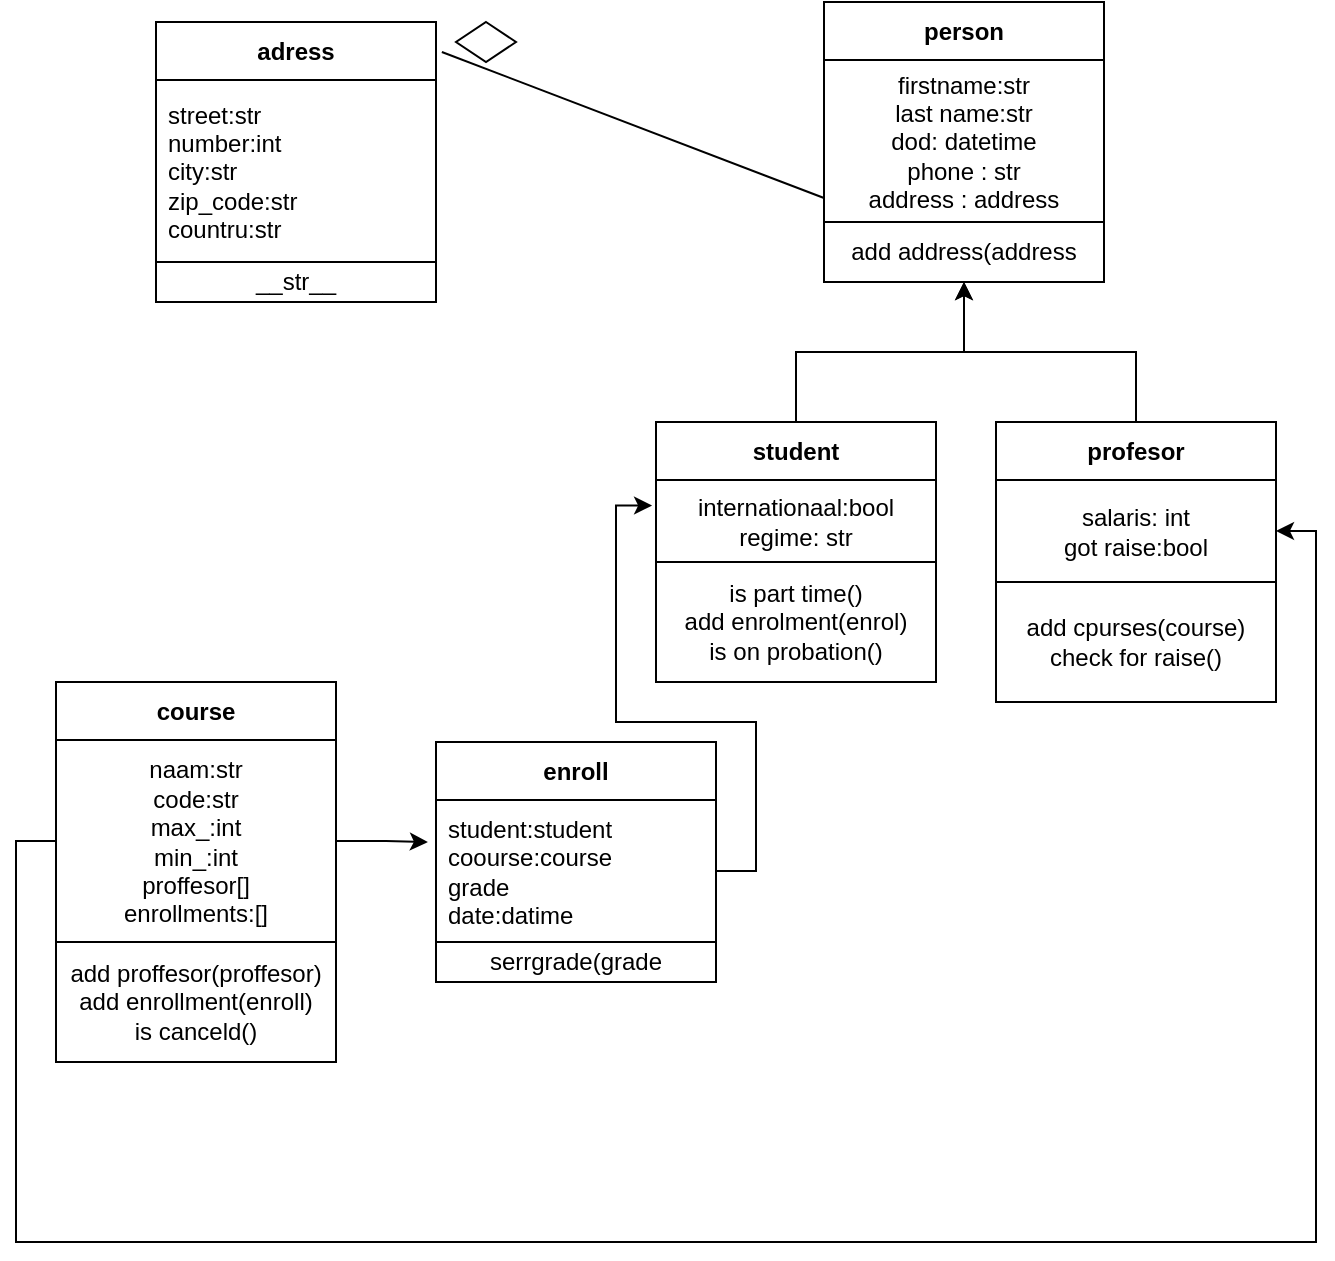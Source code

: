 <mxfile version="22.1.7" type="device">
  <diagram name="Pagina-1" id="fjL9mOzM0chTjMlVat9L">
    <mxGraphModel dx="1674" dy="750" grid="1" gridSize="10" guides="1" tooltips="1" connect="1" arrows="1" fold="1" page="1" pageScale="1" pageWidth="827" pageHeight="1169" math="0" shadow="0">
      <root>
        <mxCell id="0" />
        <mxCell id="1" parent="0" />
        <mxCell id="7tJwHalihQXQ9AF6Vu-U-1" value="adress" style="swimlane;fontStyle=1;align=center;verticalAlign=middle;childLayout=stackLayout;horizontal=1;startSize=29;horizontalStack=0;resizeParent=1;resizeParentMax=0;resizeLast=0;collapsible=0;marginBottom=0;html=1;whiteSpace=wrap;" vertex="1" parent="1">
          <mxGeometry x="80" y="40" width="140" height="140" as="geometry" />
        </mxCell>
        <mxCell id="7tJwHalihQXQ9AF6Vu-U-3" value="street:str&lt;br&gt;number:int&lt;br&gt;city:str&lt;br&gt;zip_code:str&lt;br&gt;countru:str" style="text;html=1;strokeColor=none;fillColor=none;align=left;verticalAlign=middle;spacingLeft=4;spacingRight=4;overflow=hidden;rotatable=0;points=[[0,0.5],[1,0.5]];portConstraint=eastwest;whiteSpace=wrap;" vertex="1" parent="7tJwHalihQXQ9AF6Vu-U-1">
          <mxGeometry y="29" width="140" height="91" as="geometry" />
        </mxCell>
        <mxCell id="7tJwHalihQXQ9AF6Vu-U-10" value="__str__" style="rounded=0;whiteSpace=wrap;html=1;" vertex="1" parent="7tJwHalihQXQ9AF6Vu-U-1">
          <mxGeometry y="120" width="140" height="20" as="geometry" />
        </mxCell>
        <mxCell id="7tJwHalihQXQ9AF6Vu-U-5" value="person" style="swimlane;fontStyle=1;align=center;verticalAlign=middle;childLayout=stackLayout;horizontal=1;startSize=29;horizontalStack=0;resizeParent=1;resizeParentMax=0;resizeLast=0;collapsible=0;marginBottom=0;html=1;whiteSpace=wrap;" vertex="1" parent="1">
          <mxGeometry x="414" y="30" width="140" height="140" as="geometry" />
        </mxCell>
        <mxCell id="7tJwHalihQXQ9AF6Vu-U-6" value="firstname:str&lt;br&gt;last name:str&lt;br&gt;dod: datetime&lt;br&gt;phone : str&lt;br&gt;address : address" style="text;html=1;strokeColor=none;fillColor=none;align=center;verticalAlign=middle;spacingLeft=4;spacingRight=4;overflow=hidden;rotatable=0;points=[[0,0.5],[1,0.5]];portConstraint=eastwest;whiteSpace=wrap;" vertex="1" parent="7tJwHalihQXQ9AF6Vu-U-5">
          <mxGeometry y="29" width="140" height="81" as="geometry" />
        </mxCell>
        <mxCell id="7tJwHalihQXQ9AF6Vu-U-9" value="add address(address" style="rounded=0;whiteSpace=wrap;html=1;" vertex="1" parent="7tJwHalihQXQ9AF6Vu-U-5">
          <mxGeometry y="110" width="140" height="30" as="geometry" />
        </mxCell>
        <mxCell id="7tJwHalihQXQ9AF6Vu-U-12" value="" style="endArrow=none;html=1;rounded=0;exitX=1.021;exitY=0.107;exitDx=0;exitDy=0;exitPerimeter=0;entryX=0;entryY=0.852;entryDx=0;entryDy=0;entryPerimeter=0;" edge="1" parent="1" source="7tJwHalihQXQ9AF6Vu-U-1" target="7tJwHalihQXQ9AF6Vu-U-6">
          <mxGeometry width="50" height="50" relative="1" as="geometry">
            <mxPoint x="390" y="410" as="sourcePoint" />
            <mxPoint x="440" y="360" as="targetPoint" />
          </mxGeometry>
        </mxCell>
        <mxCell id="7tJwHalihQXQ9AF6Vu-U-13" value="" style="rhombus;whiteSpace=wrap;html=1;" vertex="1" parent="1">
          <mxGeometry x="230" y="40" width="30" height="20" as="geometry" />
        </mxCell>
        <mxCell id="7tJwHalihQXQ9AF6Vu-U-29" style="edgeStyle=orthogonalEdgeStyle;rounded=0;orthogonalLoop=1;jettySize=auto;html=1;entryX=0.5;entryY=1;entryDx=0;entryDy=0;" edge="1" parent="1" source="7tJwHalihQXQ9AF6Vu-U-14" target="7tJwHalihQXQ9AF6Vu-U-5">
          <mxGeometry relative="1" as="geometry" />
        </mxCell>
        <mxCell id="7tJwHalihQXQ9AF6Vu-U-14" value="student" style="swimlane;fontStyle=1;align=center;verticalAlign=middle;childLayout=stackLayout;horizontal=1;startSize=29;horizontalStack=0;resizeParent=1;resizeParentMax=0;resizeLast=0;collapsible=0;marginBottom=0;html=1;whiteSpace=wrap;" vertex="1" parent="1">
          <mxGeometry x="330" y="240" width="140" height="130" as="geometry" />
        </mxCell>
        <mxCell id="7tJwHalihQXQ9AF6Vu-U-15" value="internationaal:bool&lt;br&gt;regime: str&lt;br&gt;" style="text;html=1;strokeColor=none;fillColor=none;align=center;verticalAlign=middle;spacingLeft=4;spacingRight=4;overflow=hidden;rotatable=0;points=[[0,0.5],[1,0.5]];portConstraint=eastwest;whiteSpace=wrap;" vertex="1" parent="7tJwHalihQXQ9AF6Vu-U-14">
          <mxGeometry y="29" width="140" height="41" as="geometry" />
        </mxCell>
        <mxCell id="7tJwHalihQXQ9AF6Vu-U-41" value="is part time()&lt;br&gt;add enrolment(enrol)&lt;br&gt;is on probation()" style="rounded=0;whiteSpace=wrap;html=1;" vertex="1" parent="7tJwHalihQXQ9AF6Vu-U-14">
          <mxGeometry y="70" width="140" height="60" as="geometry" />
        </mxCell>
        <mxCell id="7tJwHalihQXQ9AF6Vu-U-42" style="edgeStyle=orthogonalEdgeStyle;rounded=0;orthogonalLoop=1;jettySize=auto;html=1;exitX=0.5;exitY=1;exitDx=0;exitDy=0;" edge="1" parent="7tJwHalihQXQ9AF6Vu-U-14" source="7tJwHalihQXQ9AF6Vu-U-41" target="7tJwHalihQXQ9AF6Vu-U-41">
          <mxGeometry relative="1" as="geometry" />
        </mxCell>
        <mxCell id="7tJwHalihQXQ9AF6Vu-U-32" style="edgeStyle=orthogonalEdgeStyle;rounded=0;orthogonalLoop=1;jettySize=auto;html=1;entryX=0.5;entryY=1;entryDx=0;entryDy=0;" edge="1" parent="1" source="7tJwHalihQXQ9AF6Vu-U-17" target="7tJwHalihQXQ9AF6Vu-U-5">
          <mxGeometry relative="1" as="geometry" />
        </mxCell>
        <mxCell id="7tJwHalihQXQ9AF6Vu-U-17" value="profesor" style="swimlane;fontStyle=1;align=center;verticalAlign=middle;childLayout=stackLayout;horizontal=1;startSize=29;horizontalStack=0;resizeParent=1;resizeParentMax=0;resizeLast=0;collapsible=0;marginBottom=0;html=1;whiteSpace=wrap;" vertex="1" parent="1">
          <mxGeometry x="500" y="240" width="140" height="140" as="geometry" />
        </mxCell>
        <mxCell id="7tJwHalihQXQ9AF6Vu-U-18" value="salaris: int&lt;br&gt;got raise:bool" style="text;html=1;strokeColor=none;fillColor=none;align=center;verticalAlign=middle;spacingLeft=4;spacingRight=4;overflow=hidden;rotatable=0;points=[[0,0.5],[1,0.5]];portConstraint=eastwest;whiteSpace=wrap;" vertex="1" parent="7tJwHalihQXQ9AF6Vu-U-17">
          <mxGeometry y="29" width="140" height="51" as="geometry" />
        </mxCell>
        <mxCell id="7tJwHalihQXQ9AF6Vu-U-43" value="add cpurses(course)&lt;br&gt;check for raise()" style="rounded=0;whiteSpace=wrap;html=1;" vertex="1" parent="7tJwHalihQXQ9AF6Vu-U-17">
          <mxGeometry y="80" width="140" height="60" as="geometry" />
        </mxCell>
        <mxCell id="7tJwHalihQXQ9AF6Vu-U-22" value="enroll" style="swimlane;fontStyle=1;align=center;verticalAlign=middle;childLayout=stackLayout;horizontal=1;startSize=29;horizontalStack=0;resizeParent=1;resizeParentMax=0;resizeLast=0;collapsible=0;marginBottom=0;html=1;whiteSpace=wrap;" vertex="1" parent="1">
          <mxGeometry x="220" y="400" width="140" height="120" as="geometry" />
        </mxCell>
        <mxCell id="7tJwHalihQXQ9AF6Vu-U-24" value="student:student&lt;br&gt;coourse:course&lt;br&gt;grade&lt;br&gt;date:datime" style="text;html=1;strokeColor=none;fillColor=none;align=left;verticalAlign=middle;spacingLeft=4;spacingRight=4;overflow=hidden;rotatable=0;points=[[0,0.5],[1,0.5]];portConstraint=eastwest;whiteSpace=wrap;" vertex="1" parent="7tJwHalihQXQ9AF6Vu-U-22">
          <mxGeometry y="29" width="140" height="71" as="geometry" />
        </mxCell>
        <mxCell id="7tJwHalihQXQ9AF6Vu-U-34" value="serrgrade(grade" style="rounded=0;whiteSpace=wrap;html=1;" vertex="1" parent="7tJwHalihQXQ9AF6Vu-U-22">
          <mxGeometry y="100" width="140" height="20" as="geometry" />
        </mxCell>
        <mxCell id="7tJwHalihQXQ9AF6Vu-U-25" value="course" style="swimlane;fontStyle=1;align=center;verticalAlign=middle;childLayout=stackLayout;horizontal=1;startSize=29;horizontalStack=0;resizeParent=1;resizeParentMax=0;resizeLast=0;collapsible=0;marginBottom=0;html=1;whiteSpace=wrap;" vertex="1" parent="1">
          <mxGeometry x="30" y="370" width="140" height="190" as="geometry" />
        </mxCell>
        <mxCell id="7tJwHalihQXQ9AF6Vu-U-26" value="naam:str&lt;br&gt;code:str&lt;br&gt;max_:int&lt;br&gt;min_:int&lt;br&gt;proffesor[]&lt;br&gt;enrollments:[]" style="text;html=1;strokeColor=none;fillColor=none;align=center;verticalAlign=middle;spacingLeft=4;spacingRight=4;overflow=hidden;rotatable=0;points=[[0,0.5],[1,0.5]];portConstraint=eastwest;whiteSpace=wrap;" vertex="1" parent="7tJwHalihQXQ9AF6Vu-U-25">
          <mxGeometry y="29" width="140" height="101" as="geometry" />
        </mxCell>
        <mxCell id="7tJwHalihQXQ9AF6Vu-U-33" value="add proffesor(proffesor)&lt;br&gt;add enrollment(enroll)&lt;br&gt;is canceld()" style="rounded=0;whiteSpace=wrap;html=1;" vertex="1" parent="7tJwHalihQXQ9AF6Vu-U-25">
          <mxGeometry y="130" width="140" height="60" as="geometry" />
        </mxCell>
        <mxCell id="7tJwHalihQXQ9AF6Vu-U-37" style="edgeStyle=orthogonalEdgeStyle;rounded=0;orthogonalLoop=1;jettySize=auto;html=1;entryX=-0.029;entryY=0.296;entryDx=0;entryDy=0;entryPerimeter=0;" edge="1" parent="1" source="7tJwHalihQXQ9AF6Vu-U-26" target="7tJwHalihQXQ9AF6Vu-U-24">
          <mxGeometry relative="1" as="geometry" />
        </mxCell>
        <mxCell id="7tJwHalihQXQ9AF6Vu-U-38" style="edgeStyle=orthogonalEdgeStyle;rounded=0;orthogonalLoop=1;jettySize=auto;html=1;entryX=-0.014;entryY=0.311;entryDx=0;entryDy=0;entryPerimeter=0;" edge="1" parent="1" source="7tJwHalihQXQ9AF6Vu-U-24" target="7tJwHalihQXQ9AF6Vu-U-15">
          <mxGeometry relative="1" as="geometry">
            <Array as="points">
              <mxPoint x="380" y="465" />
              <mxPoint x="380" y="390" />
              <mxPoint x="310" y="390" />
              <mxPoint x="310" y="282" />
            </Array>
          </mxGeometry>
        </mxCell>
        <mxCell id="7tJwHalihQXQ9AF6Vu-U-45" style="edgeStyle=orthogonalEdgeStyle;rounded=0;orthogonalLoop=1;jettySize=auto;html=1;entryX=1;entryY=0.5;entryDx=0;entryDy=0;" edge="1" parent="1" source="7tJwHalihQXQ9AF6Vu-U-26" target="7tJwHalihQXQ9AF6Vu-U-18">
          <mxGeometry relative="1" as="geometry">
            <Array as="points">
              <mxPoint x="10" y="450" />
              <mxPoint x="10" y="650" />
              <mxPoint x="660" y="650" />
              <mxPoint x="660" y="295" />
            </Array>
          </mxGeometry>
        </mxCell>
      </root>
    </mxGraphModel>
  </diagram>
</mxfile>
